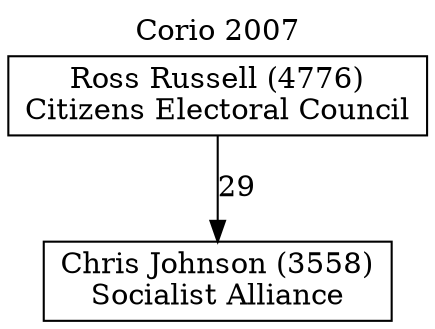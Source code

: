 // House preference flow
digraph "Chris Johnson (3558)_Corio_2007" {
	graph [label="Corio 2007" labelloc=t mclimit=10]
	node [shape=box]
	"Chris Johnson (3558)" [label="Chris Johnson (3558)
Socialist Alliance"]
	"Ross Russell (4776)" [label="Ross Russell (4776)
Citizens Electoral Council"]
	"Ross Russell (4776)" -> "Chris Johnson (3558)" [label=29]
}
